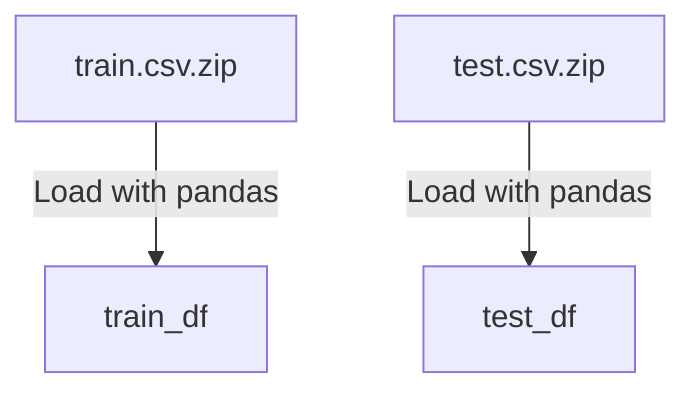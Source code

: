 flowchart TD
    A["train.csv.zip"] -->|Load with pandas| B["train_df"]
    C["test.csv.zip"] -->|Load with pandas| D["test_df"]